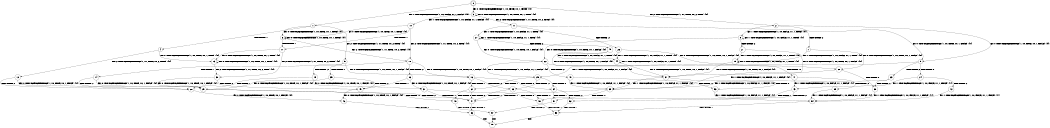 digraph BCG {
size = "7, 10.5";
center = TRUE;
node [shape = circle];
0 [peripheries = 2];
0 -> 1 [label = "EX !1 !ATOMIC_EXCH_BRANCH (1, +0, FALSE, +1, 1, FALSE) !{0}"];
0 -> 2 [label = "EX !2 !ATOMIC_EXCH_BRANCH (1, +1, TRUE, +0, 2, TRUE) !{0}"];
0 -> 3 [label = "EX !0 !ATOMIC_EXCH_BRANCH (1, +0, TRUE, +0, 1, TRUE) !{0}"];
1 -> 4 [label = "TERMINATE !1"];
1 -> 5 [label = "EX !2 !ATOMIC_EXCH_BRANCH (1, +1, TRUE, +0, 2, TRUE) !{0}"];
1 -> 6 [label = "EX !0 !ATOMIC_EXCH_BRANCH (1, +0, TRUE, +0, 1, TRUE) !{0}"];
2 -> 7 [label = "TERMINATE !2"];
2 -> 8 [label = "EX !1 !ATOMIC_EXCH_BRANCH (1, +0, FALSE, +1, 1, TRUE) !{0}"];
2 -> 9 [label = "EX !0 !ATOMIC_EXCH_BRANCH (1, +0, TRUE, +0, 1, FALSE) !{0}"];
3 -> 10 [label = "EX !1 !ATOMIC_EXCH_BRANCH (1, +0, FALSE, +1, 1, FALSE) !{0}"];
3 -> 11 [label = "EX !2 !ATOMIC_EXCH_BRANCH (1, +1, TRUE, +0, 2, TRUE) !{0}"];
3 -> 3 [label = "EX !0 !ATOMIC_EXCH_BRANCH (1, +0, TRUE, +0, 1, TRUE) !{0}"];
4 -> 12 [label = "EX !2 !ATOMIC_EXCH_BRANCH (1, +1, TRUE, +0, 2, TRUE) !{0}"];
4 -> 13 [label = "EX !0 !ATOMIC_EXCH_BRANCH (1, +0, TRUE, +0, 1, TRUE) !{0}"];
5 -> 14 [label = "TERMINATE !1"];
5 -> 15 [label = "TERMINATE !2"];
5 -> 16 [label = "EX !0 !ATOMIC_EXCH_BRANCH (1, +0, TRUE, +0, 1, FALSE) !{0}"];
6 -> 17 [label = "TERMINATE !1"];
6 -> 18 [label = "EX !2 !ATOMIC_EXCH_BRANCH (1, +1, TRUE, +0, 2, TRUE) !{0}"];
6 -> 6 [label = "EX !0 !ATOMIC_EXCH_BRANCH (1, +0, TRUE, +0, 1, TRUE) !{0}"];
7 -> 19 [label = "EX !1 !ATOMIC_EXCH_BRANCH (1, +0, FALSE, +1, 1, TRUE) !{0}"];
7 -> 20 [label = "EX !0 !ATOMIC_EXCH_BRANCH (1, +0, TRUE, +0, 1, FALSE) !{0}"];
8 -> 21 [label = "TERMINATE !2"];
8 -> 22 [label = "EX !0 !ATOMIC_EXCH_BRANCH (1, +0, TRUE, +0, 1, FALSE) !{0}"];
8 -> 8 [label = "EX !1 !ATOMIC_EXCH_BRANCH (1, +0, FALSE, +1, 1, TRUE) !{0}"];
9 -> 23 [label = "TERMINATE !2"];
9 -> 24 [label = "TERMINATE !0"];
9 -> 25 [label = "EX !1 !ATOMIC_EXCH_BRANCH (1, +0, FALSE, +1, 1, FALSE) !{0}"];
10 -> 17 [label = "TERMINATE !1"];
10 -> 18 [label = "EX !2 !ATOMIC_EXCH_BRANCH (1, +1, TRUE, +0, 2, TRUE) !{0}"];
10 -> 6 [label = "EX !0 !ATOMIC_EXCH_BRANCH (1, +0, TRUE, +0, 1, TRUE) !{0}"];
11 -> 26 [label = "TERMINATE !2"];
11 -> 27 [label = "EX !1 !ATOMIC_EXCH_BRANCH (1, +0, FALSE, +1, 1, TRUE) !{0}"];
11 -> 9 [label = "EX !0 !ATOMIC_EXCH_BRANCH (1, +0, TRUE, +0, 1, FALSE) !{0}"];
12 -> 28 [label = "TERMINATE !2"];
12 -> 29 [label = "EX !0 !ATOMIC_EXCH_BRANCH (1, +0, TRUE, +0, 1, FALSE) !{0}"];
13 -> 30 [label = "EX !2 !ATOMIC_EXCH_BRANCH (1, +1, TRUE, +0, 2, TRUE) !{0}"];
13 -> 13 [label = "EX !0 !ATOMIC_EXCH_BRANCH (1, +0, TRUE, +0, 1, TRUE) !{0}"];
14 -> 28 [label = "TERMINATE !2"];
14 -> 29 [label = "EX !0 !ATOMIC_EXCH_BRANCH (1, +0, TRUE, +0, 1, FALSE) !{0}"];
15 -> 28 [label = "TERMINATE !1"];
15 -> 31 [label = "EX !0 !ATOMIC_EXCH_BRANCH (1, +0, TRUE, +0, 1, FALSE) !{0}"];
16 -> 32 [label = "TERMINATE !1"];
16 -> 33 [label = "TERMINATE !2"];
16 -> 34 [label = "TERMINATE !0"];
17 -> 30 [label = "EX !2 !ATOMIC_EXCH_BRANCH (1, +1, TRUE, +0, 2, TRUE) !{0}"];
17 -> 13 [label = "EX !0 !ATOMIC_EXCH_BRANCH (1, +0, TRUE, +0, 1, TRUE) !{0}"];
18 -> 35 [label = "TERMINATE !1"];
18 -> 36 [label = "TERMINATE !2"];
18 -> 16 [label = "EX !0 !ATOMIC_EXCH_BRANCH (1, +0, TRUE, +0, 1, FALSE) !{0}"];
19 -> 37 [label = "EX !0 !ATOMIC_EXCH_BRANCH (1, +0, TRUE, +0, 1, FALSE) !{0}"];
19 -> 19 [label = "EX !1 !ATOMIC_EXCH_BRANCH (1, +0, FALSE, +1, 1, TRUE) !{0}"];
20 -> 38 [label = "TERMINATE !0"];
20 -> 39 [label = "EX !1 !ATOMIC_EXCH_BRANCH (1, +0, FALSE, +1, 1, FALSE) !{0}"];
21 -> 37 [label = "EX !0 !ATOMIC_EXCH_BRANCH (1, +0, TRUE, +0, 1, FALSE) !{0}"];
21 -> 19 [label = "EX !1 !ATOMIC_EXCH_BRANCH (1, +0, FALSE, +1, 1, TRUE) !{0}"];
22 -> 40 [label = "TERMINATE !2"];
22 -> 41 [label = "TERMINATE !0"];
22 -> 25 [label = "EX !1 !ATOMIC_EXCH_BRANCH (1, +0, FALSE, +1, 1, FALSE) !{0}"];
23 -> 38 [label = "TERMINATE !0"];
23 -> 39 [label = "EX !1 !ATOMIC_EXCH_BRANCH (1, +0, FALSE, +1, 1, FALSE) !{0}"];
24 -> 42 [label = "TERMINATE !2"];
24 -> 43 [label = "EX !1 !ATOMIC_EXCH_BRANCH (1, +0, FALSE, +1, 1, FALSE) !{1}"];
25 -> 32 [label = "TERMINATE !1"];
25 -> 33 [label = "TERMINATE !2"];
25 -> 34 [label = "TERMINATE !0"];
26 -> 44 [label = "EX !1 !ATOMIC_EXCH_BRANCH (1, +0, FALSE, +1, 1, TRUE) !{0}"];
26 -> 20 [label = "EX !0 !ATOMIC_EXCH_BRANCH (1, +0, TRUE, +0, 1, FALSE) !{0}"];
27 -> 45 [label = "TERMINATE !2"];
27 -> 27 [label = "EX !1 !ATOMIC_EXCH_BRANCH (1, +0, FALSE, +1, 1, TRUE) !{0}"];
27 -> 22 [label = "EX !0 !ATOMIC_EXCH_BRANCH (1, +0, TRUE, +0, 1, FALSE) !{0}"];
28 -> 46 [label = "EX !0 !ATOMIC_EXCH_BRANCH (1, +0, TRUE, +0, 1, FALSE) !{0}"];
29 -> 47 [label = "TERMINATE !2"];
29 -> 48 [label = "TERMINATE !0"];
30 -> 49 [label = "TERMINATE !2"];
30 -> 29 [label = "EX !0 !ATOMIC_EXCH_BRANCH (1, +0, TRUE, +0, 1, FALSE) !{0}"];
31 -> 47 [label = "TERMINATE !1"];
31 -> 50 [label = "TERMINATE !0"];
32 -> 47 [label = "TERMINATE !2"];
32 -> 48 [label = "TERMINATE !0"];
33 -> 47 [label = "TERMINATE !1"];
33 -> 50 [label = "TERMINATE !0"];
34 -> 51 [label = "TERMINATE !1"];
34 -> 52 [label = "TERMINATE !2"];
35 -> 49 [label = "TERMINATE !2"];
35 -> 29 [label = "EX !0 !ATOMIC_EXCH_BRANCH (1, +0, TRUE, +0, 1, FALSE) !{0}"];
36 -> 49 [label = "TERMINATE !1"];
36 -> 31 [label = "EX !0 !ATOMIC_EXCH_BRANCH (1, +0, TRUE, +0, 1, FALSE) !{0}"];
37 -> 53 [label = "TERMINATE !0"];
37 -> 39 [label = "EX !1 !ATOMIC_EXCH_BRANCH (1, +0, FALSE, +1, 1, FALSE) !{0}"];
38 -> 54 [label = "EX !1 !ATOMIC_EXCH_BRANCH (1, +0, FALSE, +1, 1, FALSE) !{1}"];
39 -> 47 [label = "TERMINATE !1"];
39 -> 50 [label = "TERMINATE !0"];
40 -> 53 [label = "TERMINATE !0"];
40 -> 39 [label = "EX !1 !ATOMIC_EXCH_BRANCH (1, +0, FALSE, +1, 1, FALSE) !{0}"];
41 -> 55 [label = "TERMINATE !2"];
41 -> 43 [label = "EX !1 !ATOMIC_EXCH_BRANCH (1, +0, FALSE, +1, 1, FALSE) !{1}"];
42 -> 54 [label = "EX !1 !ATOMIC_EXCH_BRANCH (1, +0, FALSE, +1, 1, FALSE) !{1}"];
43 -> 51 [label = "TERMINATE !1"];
43 -> 52 [label = "TERMINATE !2"];
44 -> 44 [label = "EX !1 !ATOMIC_EXCH_BRANCH (1, +0, FALSE, +1, 1, TRUE) !{0}"];
44 -> 37 [label = "EX !0 !ATOMIC_EXCH_BRANCH (1, +0, TRUE, +0, 1, FALSE) !{0}"];
45 -> 44 [label = "EX !1 !ATOMIC_EXCH_BRANCH (1, +0, FALSE, +1, 1, TRUE) !{0}"];
45 -> 37 [label = "EX !0 !ATOMIC_EXCH_BRANCH (1, +0, TRUE, +0, 1, FALSE) !{0}"];
46 -> 56 [label = "TERMINATE !0"];
47 -> 56 [label = "TERMINATE !0"];
48 -> 57 [label = "TERMINATE !2"];
49 -> 46 [label = "EX !0 !ATOMIC_EXCH_BRANCH (1, +0, TRUE, +0, 1, FALSE) !{0}"];
50 -> 58 [label = "TERMINATE !1"];
51 -> 57 [label = "TERMINATE !2"];
52 -> 58 [label = "TERMINATE !1"];
53 -> 54 [label = "EX !1 !ATOMIC_EXCH_BRANCH (1, +0, FALSE, +1, 1, FALSE) !{1}"];
54 -> 58 [label = "TERMINATE !1"];
55 -> 54 [label = "EX !1 !ATOMIC_EXCH_BRANCH (1, +0, FALSE, +1, 1, FALSE) !{1}"];
56 -> 59 [label = "exit"];
57 -> 59 [label = "exit"];
58 -> 59 [label = "exit"];
}
